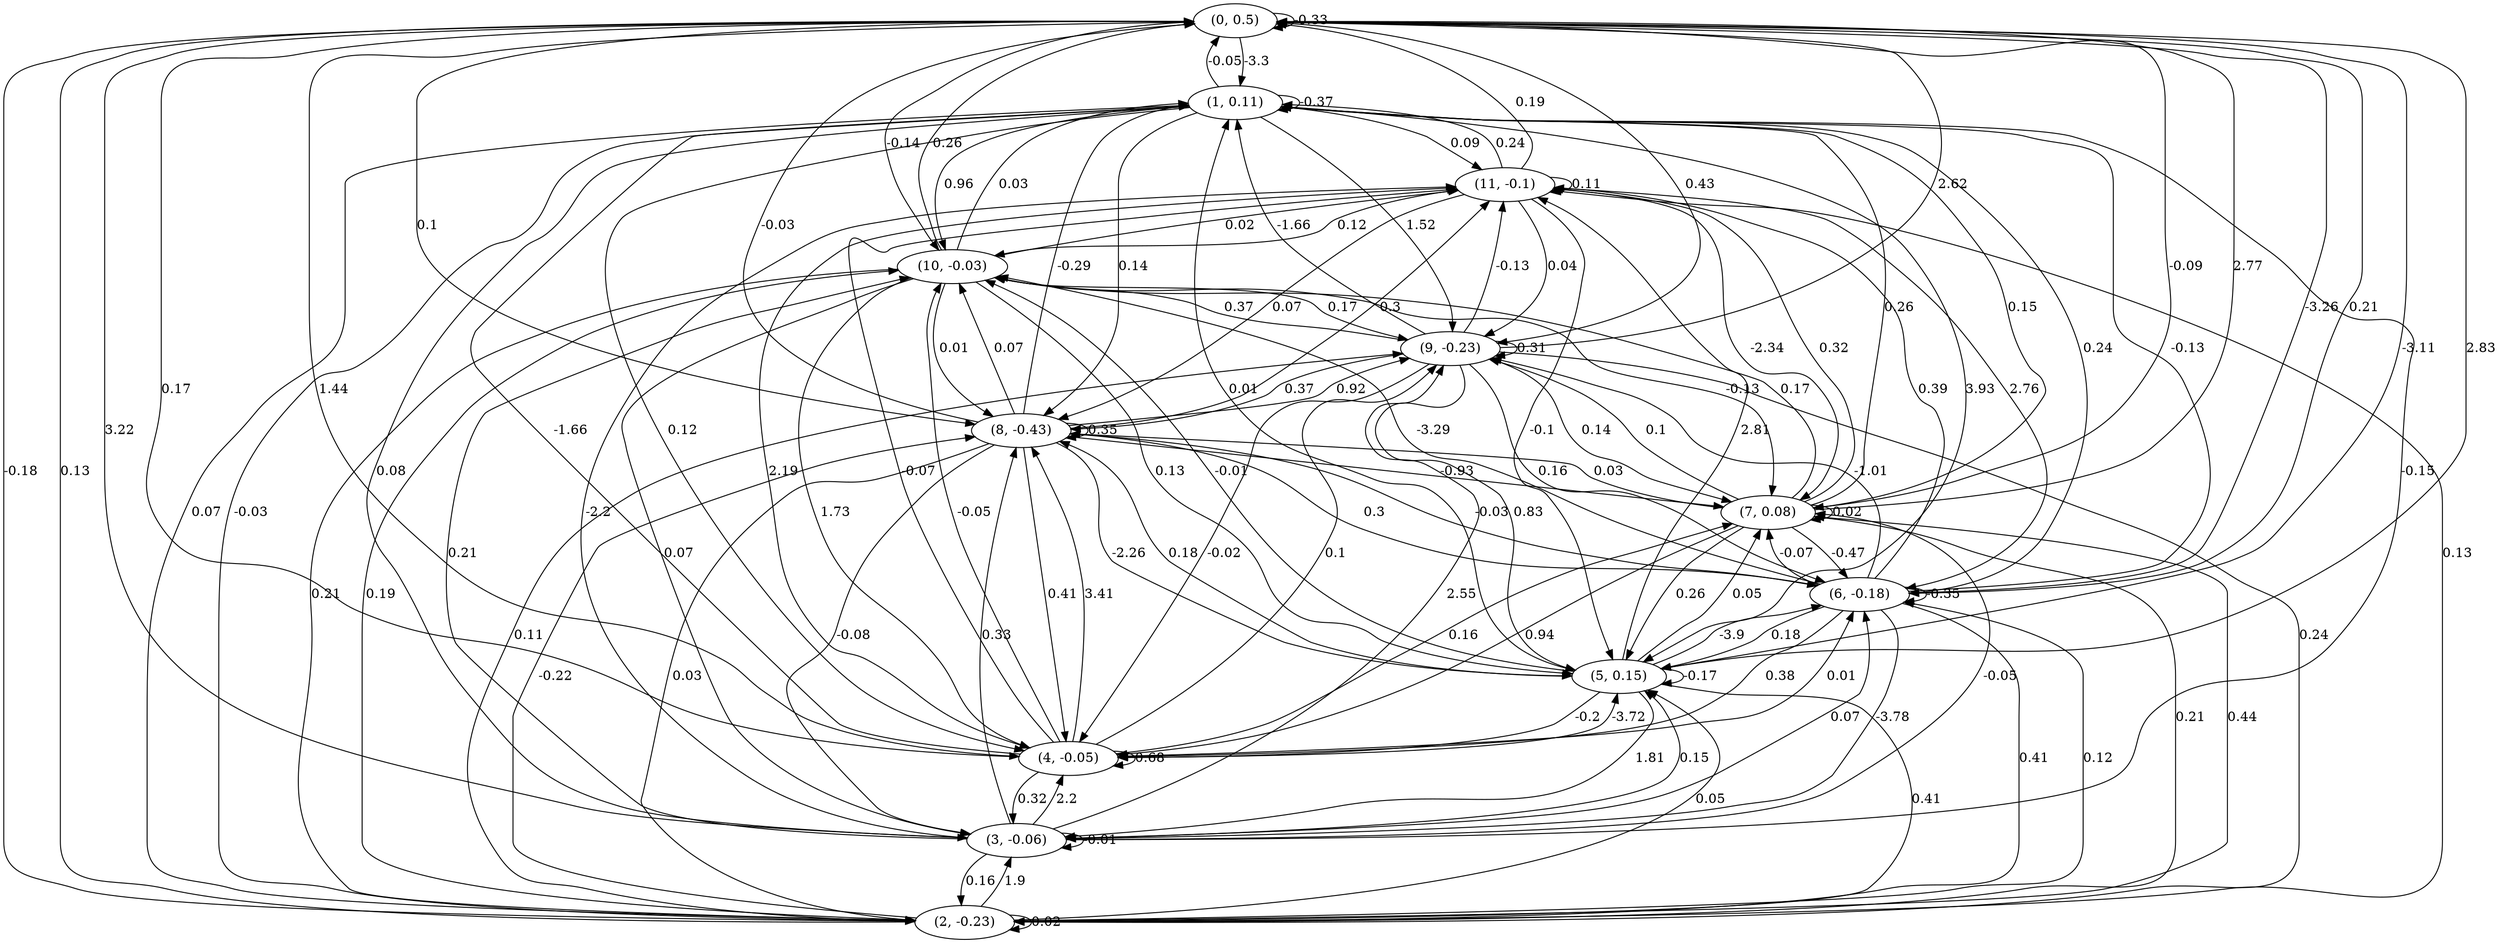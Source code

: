 digraph {
    0 [ label = "(0, 0.5)" ]
    1 [ label = "(1, 0.11)" ]
    2 [ label = "(2, -0.23)" ]
    3 [ label = "(3, -0.06)" ]
    4 [ label = "(4, -0.05)" ]
    5 [ label = "(5, 0.15)" ]
    6 [ label = "(6, -0.18)" ]
    7 [ label = "(7, 0.08)" ]
    8 [ label = "(8, -0.43)" ]
    9 [ label = "(9, -0.23)" ]
    10 [ label = "(10, -0.03)" ]
    11 [ label = "(11, -0.1)" ]
    0 -> 0 [ label = "-0.33" ]
    1 -> 1 [ label = "-0.37" ]
    2 -> 2 [ label = "0.02" ]
    3 -> 3 [ label = "-0.01" ]
    4 -> 4 [ label = "0.68" ]
    5 -> 5 [ label = "-0.17" ]
    6 -> 6 [ label = "-0.35" ]
    7 -> 7 [ label = "0.02" ]
    8 -> 8 [ label = "0.35" ]
    9 -> 9 [ label = "0.31" ]
    11 -> 11 [ label = "0.11" ]
    1 -> 0 [ label = "-0.05" ]
    2 -> 0 [ label = "0.13" ]
    3 -> 0 [ label = "3.22" ]
    4 -> 0 [ label = "0.17" ]
    5 -> 0 [ label = "2.83" ]
    6 -> 0 [ label = "-3.26" ]
    7 -> 0 [ label = "2.77" ]
    8 -> 0 [ label = "-0.03" ]
    9 -> 0 [ label = "2.62" ]
    10 -> 0 [ label = "0.26" ]
    11 -> 0 [ label = "0.19" ]
    0 -> 1 [ label = "-3.3" ]
    2 -> 1 [ label = "-0.03" ]
    3 -> 1 [ label = "-0.15" ]
    4 -> 1 [ label = "-1.66" ]
    5 -> 1 [ label = "0.01" ]
    6 -> 1 [ label = "-0.13" ]
    7 -> 1 [ label = "0.26" ]
    8 -> 1 [ label = "-0.29" ]
    9 -> 1 [ label = "-1.66" ]
    10 -> 1 [ label = "0.03" ]
    11 -> 1 [ label = "0.24" ]
    0 -> 2 [ label = "-0.18" ]
    1 -> 2 [ label = "0.07" ]
    3 -> 2 [ label = "0.16" ]
    5 -> 2 [ label = "0.41" ]
    6 -> 2 [ label = "0.41" ]
    7 -> 2 [ label = "0.21" ]
    8 -> 2 [ label = "0.03" ]
    9 -> 2 [ label = "0.24" ]
    10 -> 2 [ label = "0.21" ]
    1 -> 3 [ label = "0.08" ]
    2 -> 3 [ label = "1.9" ]
    4 -> 3 [ label = "0.32" ]
    5 -> 3 [ label = "1.81" ]
    6 -> 3 [ label = "-3.78" ]
    8 -> 3 [ label = "-0.08" ]
    10 -> 3 [ label = "0.07" ]
    0 -> 4 [ label = "1.44" ]
    1 -> 4 [ label = "0.12" ]
    3 -> 4 [ label = "2.2" ]
    5 -> 4 [ label = "-0.2" ]
    6 -> 4 [ label = "0.38" ]
    7 -> 4 [ label = "0.94" ]
    8 -> 4 [ label = "0.41" ]
    9 -> 4 [ label = "-0.02" ]
    10 -> 4 [ label = "1.73" ]
    11 -> 4 [ label = "2.19" ]
    0 -> 5 [ label = "-3.11" ]
    1 -> 5 [ label = "3.93" ]
    2 -> 5 [ label = "0.05" ]
    3 -> 5 [ label = "0.15" ]
    4 -> 5 [ label = "-3.72" ]
    6 -> 5 [ label = "0.18" ]
    7 -> 5 [ label = "0.26" ]
    8 -> 5 [ label = "-2.26" ]
    9 -> 5 [ label = "0.83" ]
    10 -> 5 [ label = "0.13" ]
    11 -> 5 [ label = "-0.1" ]
    0 -> 6 [ label = "0.21" ]
    1 -> 6 [ label = "0.24" ]
    2 -> 6 [ label = "0.12" ]
    3 -> 6 [ label = "0.07" ]
    4 -> 6 [ label = "0.01" ]
    5 -> 6 [ label = "-3.9" ]
    7 -> 6 [ label = "-0.47" ]
    8 -> 6 [ label = "-0.03" ]
    9 -> 6 [ label = "0.16" ]
    11 -> 6 [ label = "2.76" ]
    0 -> 7 [ label = "-0.09" ]
    1 -> 7 [ label = "0.15" ]
    2 -> 7 [ label = "0.44" ]
    3 -> 7 [ label = "-0.05" ]
    4 -> 7 [ label = "0.16" ]
    5 -> 7 [ label = "0.05" ]
    6 -> 7 [ label = "-0.07" ]
    8 -> 7 [ label = "-0.93" ]
    9 -> 7 [ label = "0.14" ]
    10 -> 7 [ label = "-0.13" ]
    11 -> 7 [ label = "-2.34" ]
    0 -> 8 [ label = "0.1" ]
    1 -> 8 [ label = "0.14" ]
    2 -> 8 [ label = "-0.22" ]
    3 -> 8 [ label = "0.33" ]
    4 -> 8 [ label = "3.41" ]
    5 -> 8 [ label = "0.18" ]
    6 -> 8 [ label = "0.3" ]
    7 -> 8 [ label = "0.03" ]
    9 -> 8 [ label = "0.37" ]
    10 -> 8 [ label = "0.01" ]
    11 -> 8 [ label = "0.07" ]
    0 -> 9 [ label = "0.43" ]
    1 -> 9 [ label = "1.52" ]
    2 -> 9 [ label = "0.11" ]
    3 -> 9 [ label = "2.55" ]
    4 -> 9 [ label = "0.1" ]
    6 -> 9 [ label = "-1.01" ]
    7 -> 9 [ label = "0.1" ]
    8 -> 9 [ label = "0.92" ]
    10 -> 9 [ label = "0.17" ]
    11 -> 9 [ label = "0.04" ]
    0 -> 10 [ label = "-0.14" ]
    1 -> 10 [ label = "0.96" ]
    2 -> 10 [ label = "0.19" ]
    3 -> 10 [ label = "0.21" ]
    4 -> 10 [ label = "-0.05" ]
    5 -> 10 [ label = "-0.01" ]
    6 -> 10 [ label = "-3.29" ]
    7 -> 10 [ label = "0.17" ]
    8 -> 10 [ label = "0.07" ]
    9 -> 10 [ label = "0.37" ]
    11 -> 10 [ label = "0.12" ]
    1 -> 11 [ label = "0.09" ]
    2 -> 11 [ label = "0.13" ]
    3 -> 11 [ label = "-2.2" ]
    4 -> 11 [ label = "-0.07" ]
    5 -> 11 [ label = "2.81" ]
    6 -> 11 [ label = "0.39" ]
    7 -> 11 [ label = "0.32" ]
    8 -> 11 [ label = "0.3" ]
    9 -> 11 [ label = "-0.13" ]
    10 -> 11 [ label = "0.02" ]
}

